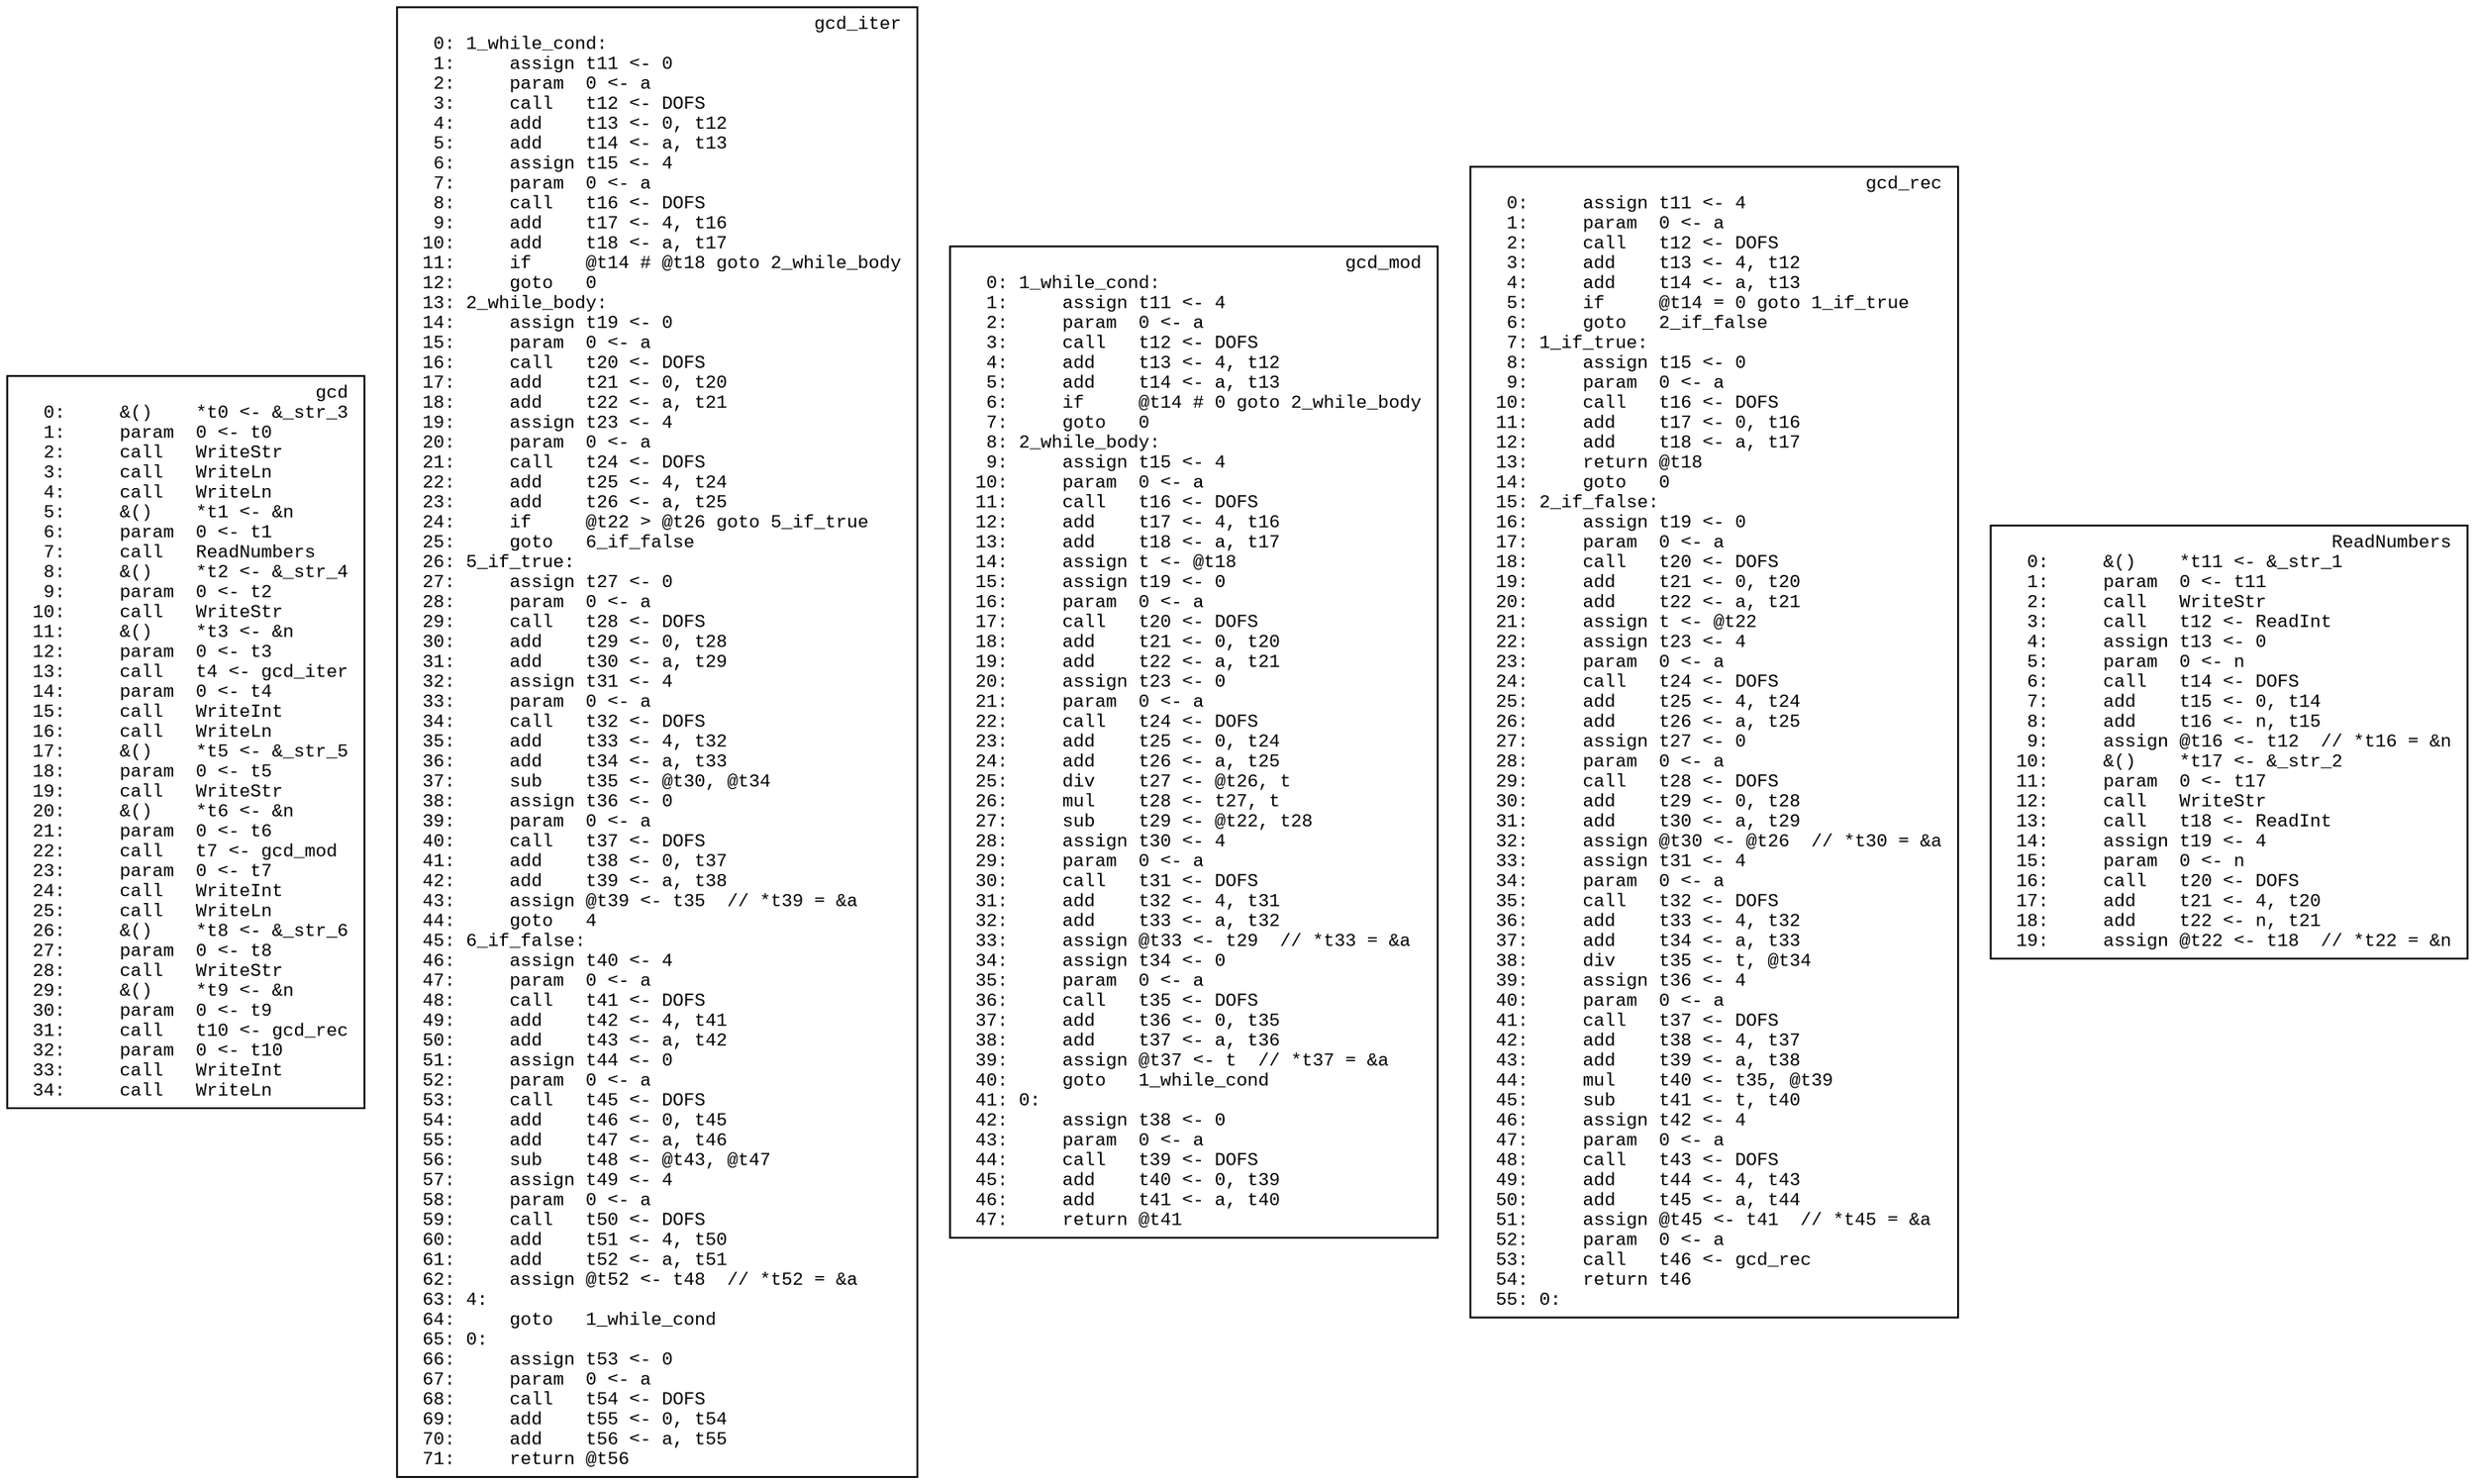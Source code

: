 digraph IR {
  graph [fontname="Times New Roman",fontsize=10];
  node  [fontname="Courier New",fontsize=10];
  edge  [fontname="Times New Roman",fontsize=10];

  // scope 'gcd'
  gcd_cb [label="gcd\r  0:     &()    *t0 <- &_str_3\l  1:     param  0 <- t0\l  2:     call   WriteStr\l  3:     call   WriteLn\l  4:     call   WriteLn\l  5:     &()    *t1 <- &n\l  6:     param  0 <- t1\l  7:     call   ReadNumbers\l  8:     &()    *t2 <- &_str_4\l  9:     param  0 <- t2\l 10:     call   WriteStr\l 11:     &()    *t3 <- &n\l 12:     param  0 <- t3\l 13:     call   t4 <- gcd_iter\l 14:     param  0 <- t4\l 15:     call   WriteInt\l 16:     call   WriteLn\l 17:     &()    *t5 <- &_str_5\l 18:     param  0 <- t5\l 19:     call   WriteStr\l 20:     &()    *t6 <- &n\l 21:     param  0 <- t6\l 22:     call   t7 <- gcd_mod\l 23:     param  0 <- t7\l 24:     call   WriteInt\l 25:     call   WriteLn\l 26:     &()    *t8 <- &_str_6\l 27:     param  0 <- t8\l 28:     call   WriteStr\l 29:     &()    *t9 <- &n\l 30:     param  0 <- t9\l 31:     call   t10 <- gcd_rec\l 32:     param  0 <- t10\l 33:     call   WriteInt\l 34:     call   WriteLn\l",shape=box]
  // scope 'gcd_iter'
  gcd_iter_cb [label="gcd_iter\r  0: 1_while_cond:\l  1:     assign t11 <- 0\l  2:     param  0 <- a\l  3:     call   t12 <- DOFS\l  4:     add    t13 <- 0, t12\l  5:     add    t14 <- a, t13\l  6:     assign t15 <- 4\l  7:     param  0 <- a\l  8:     call   t16 <- DOFS\l  9:     add    t17 <- 4, t16\l 10:     add    t18 <- a, t17\l 11:     if     @t14 # @t18 goto 2_while_body\l 12:     goto   0\l 13: 2_while_body:\l 14:     assign t19 <- 0\l 15:     param  0 <- a\l 16:     call   t20 <- DOFS\l 17:     add    t21 <- 0, t20\l 18:     add    t22 <- a, t21\l 19:     assign t23 <- 4\l 20:     param  0 <- a\l 21:     call   t24 <- DOFS\l 22:     add    t25 <- 4, t24\l 23:     add    t26 <- a, t25\l 24:     if     @t22 > @t26 goto 5_if_true\l 25:     goto   6_if_false\l 26: 5_if_true:\l 27:     assign t27 <- 0\l 28:     param  0 <- a\l 29:     call   t28 <- DOFS\l 30:     add    t29 <- 0, t28\l 31:     add    t30 <- a, t29\l 32:     assign t31 <- 4\l 33:     param  0 <- a\l 34:     call   t32 <- DOFS\l 35:     add    t33 <- 4, t32\l 36:     add    t34 <- a, t33\l 37:     sub    t35 <- @t30, @t34\l 38:     assign t36 <- 0\l 39:     param  0 <- a\l 40:     call   t37 <- DOFS\l 41:     add    t38 <- 0, t37\l 42:     add    t39 <- a, t38\l 43:     assign @t39 <- t35  // *t39 = &a\l 44:     goto   4\l 45: 6_if_false:\l 46:     assign t40 <- 4\l 47:     param  0 <- a\l 48:     call   t41 <- DOFS\l 49:     add    t42 <- 4, t41\l 50:     add    t43 <- a, t42\l 51:     assign t44 <- 0\l 52:     param  0 <- a\l 53:     call   t45 <- DOFS\l 54:     add    t46 <- 0, t45\l 55:     add    t47 <- a, t46\l 56:     sub    t48 <- @t43, @t47\l 57:     assign t49 <- 4\l 58:     param  0 <- a\l 59:     call   t50 <- DOFS\l 60:     add    t51 <- 4, t50\l 61:     add    t52 <- a, t51\l 62:     assign @t52 <- t48  // *t52 = &a\l 63: 4:\l 64:     goto   1_while_cond\l 65: 0:\l 66:     assign t53 <- 0\l 67:     param  0 <- a\l 68:     call   t54 <- DOFS\l 69:     add    t55 <- 0, t54\l 70:     add    t56 <- a, t55\l 71:     return @t56\l",shape=box]
  // scope 'gcd_mod'
  gcd_mod_cb [label="gcd_mod\r  0: 1_while_cond:\l  1:     assign t11 <- 4\l  2:     param  0 <- a\l  3:     call   t12 <- DOFS\l  4:     add    t13 <- 4, t12\l  5:     add    t14 <- a, t13\l  6:     if     @t14 # 0 goto 2_while_body\l  7:     goto   0\l  8: 2_while_body:\l  9:     assign t15 <- 4\l 10:     param  0 <- a\l 11:     call   t16 <- DOFS\l 12:     add    t17 <- 4, t16\l 13:     add    t18 <- a, t17\l 14:     assign t <- @t18\l 15:     assign t19 <- 0\l 16:     param  0 <- a\l 17:     call   t20 <- DOFS\l 18:     add    t21 <- 0, t20\l 19:     add    t22 <- a, t21\l 20:     assign t23 <- 0\l 21:     param  0 <- a\l 22:     call   t24 <- DOFS\l 23:     add    t25 <- 0, t24\l 24:     add    t26 <- a, t25\l 25:     div    t27 <- @t26, t\l 26:     mul    t28 <- t27, t\l 27:     sub    t29 <- @t22, t28\l 28:     assign t30 <- 4\l 29:     param  0 <- a\l 30:     call   t31 <- DOFS\l 31:     add    t32 <- 4, t31\l 32:     add    t33 <- a, t32\l 33:     assign @t33 <- t29  // *t33 = &a\l 34:     assign t34 <- 0\l 35:     param  0 <- a\l 36:     call   t35 <- DOFS\l 37:     add    t36 <- 0, t35\l 38:     add    t37 <- a, t36\l 39:     assign @t37 <- t  // *t37 = &a\l 40:     goto   1_while_cond\l 41: 0:\l 42:     assign t38 <- 0\l 43:     param  0 <- a\l 44:     call   t39 <- DOFS\l 45:     add    t40 <- 0, t39\l 46:     add    t41 <- a, t40\l 47:     return @t41\l",shape=box]
  // scope 'gcd_rec'
  gcd_rec_cb [label="gcd_rec\r  0:     assign t11 <- 4\l  1:     param  0 <- a\l  2:     call   t12 <- DOFS\l  3:     add    t13 <- 4, t12\l  4:     add    t14 <- a, t13\l  5:     if     @t14 = 0 goto 1_if_true\l  6:     goto   2_if_false\l  7: 1_if_true:\l  8:     assign t15 <- 0\l  9:     param  0 <- a\l 10:     call   t16 <- DOFS\l 11:     add    t17 <- 0, t16\l 12:     add    t18 <- a, t17\l 13:     return @t18\l 14:     goto   0\l 15: 2_if_false:\l 16:     assign t19 <- 0\l 17:     param  0 <- a\l 18:     call   t20 <- DOFS\l 19:     add    t21 <- 0, t20\l 20:     add    t22 <- a, t21\l 21:     assign t <- @t22\l 22:     assign t23 <- 4\l 23:     param  0 <- a\l 24:     call   t24 <- DOFS\l 25:     add    t25 <- 4, t24\l 26:     add    t26 <- a, t25\l 27:     assign t27 <- 0\l 28:     param  0 <- a\l 29:     call   t28 <- DOFS\l 30:     add    t29 <- 0, t28\l 31:     add    t30 <- a, t29\l 32:     assign @t30 <- @t26  // *t30 = &a\l 33:     assign t31 <- 4\l 34:     param  0 <- a\l 35:     call   t32 <- DOFS\l 36:     add    t33 <- 4, t32\l 37:     add    t34 <- a, t33\l 38:     div    t35 <- t, @t34\l 39:     assign t36 <- 4\l 40:     param  0 <- a\l 41:     call   t37 <- DOFS\l 42:     add    t38 <- 4, t37\l 43:     add    t39 <- a, t38\l 44:     mul    t40 <- t35, @t39\l 45:     sub    t41 <- t, t40\l 46:     assign t42 <- 4\l 47:     param  0 <- a\l 48:     call   t43 <- DOFS\l 49:     add    t44 <- 4, t43\l 50:     add    t45 <- a, t44\l 51:     assign @t45 <- t41  // *t45 = &a\l 52:     param  0 <- a\l 53:     call   t46 <- gcd_rec\l 54:     return t46\l 55: 0:\l",shape=box]
  // scope 'ReadNumbers'
  ReadNumbers_cb [label="ReadNumbers\r  0:     &()    *t11 <- &_str_1\l  1:     param  0 <- t11\l  2:     call   WriteStr\l  3:     call   t12 <- ReadInt\l  4:     assign t13 <- 0\l  5:     param  0 <- n\l  6:     call   t14 <- DOFS\l  7:     add    t15 <- 0, t14\l  8:     add    t16 <- n, t15\l  9:     assign @t16 <- t12  // *t16 = &n\l 10:     &()    *t17 <- &_str_2\l 11:     param  0 <- t17\l 12:     call   WriteStr\l 13:     call   t18 <- ReadInt\l 14:     assign t19 <- 4\l 15:     param  0 <- n\l 16:     call   t20 <- DOFS\l 17:     add    t21 <- 4, t20\l 18:     add    t22 <- n, t21\l 19:     assign @t22 <- t18  // *t22 = &n\l",shape=box]
}

